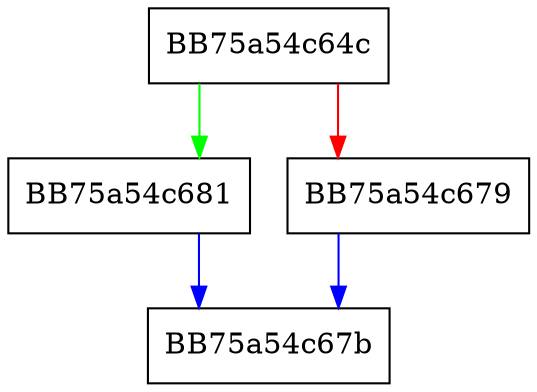 digraph InsertValue {
  node [shape="box"];
  graph [splines=ortho];
  BB75a54c64c -> BB75a54c681 [color="green"];
  BB75a54c64c -> BB75a54c679 [color="red"];
  BB75a54c679 -> BB75a54c67b [color="blue"];
  BB75a54c681 -> BB75a54c67b [color="blue"];
}